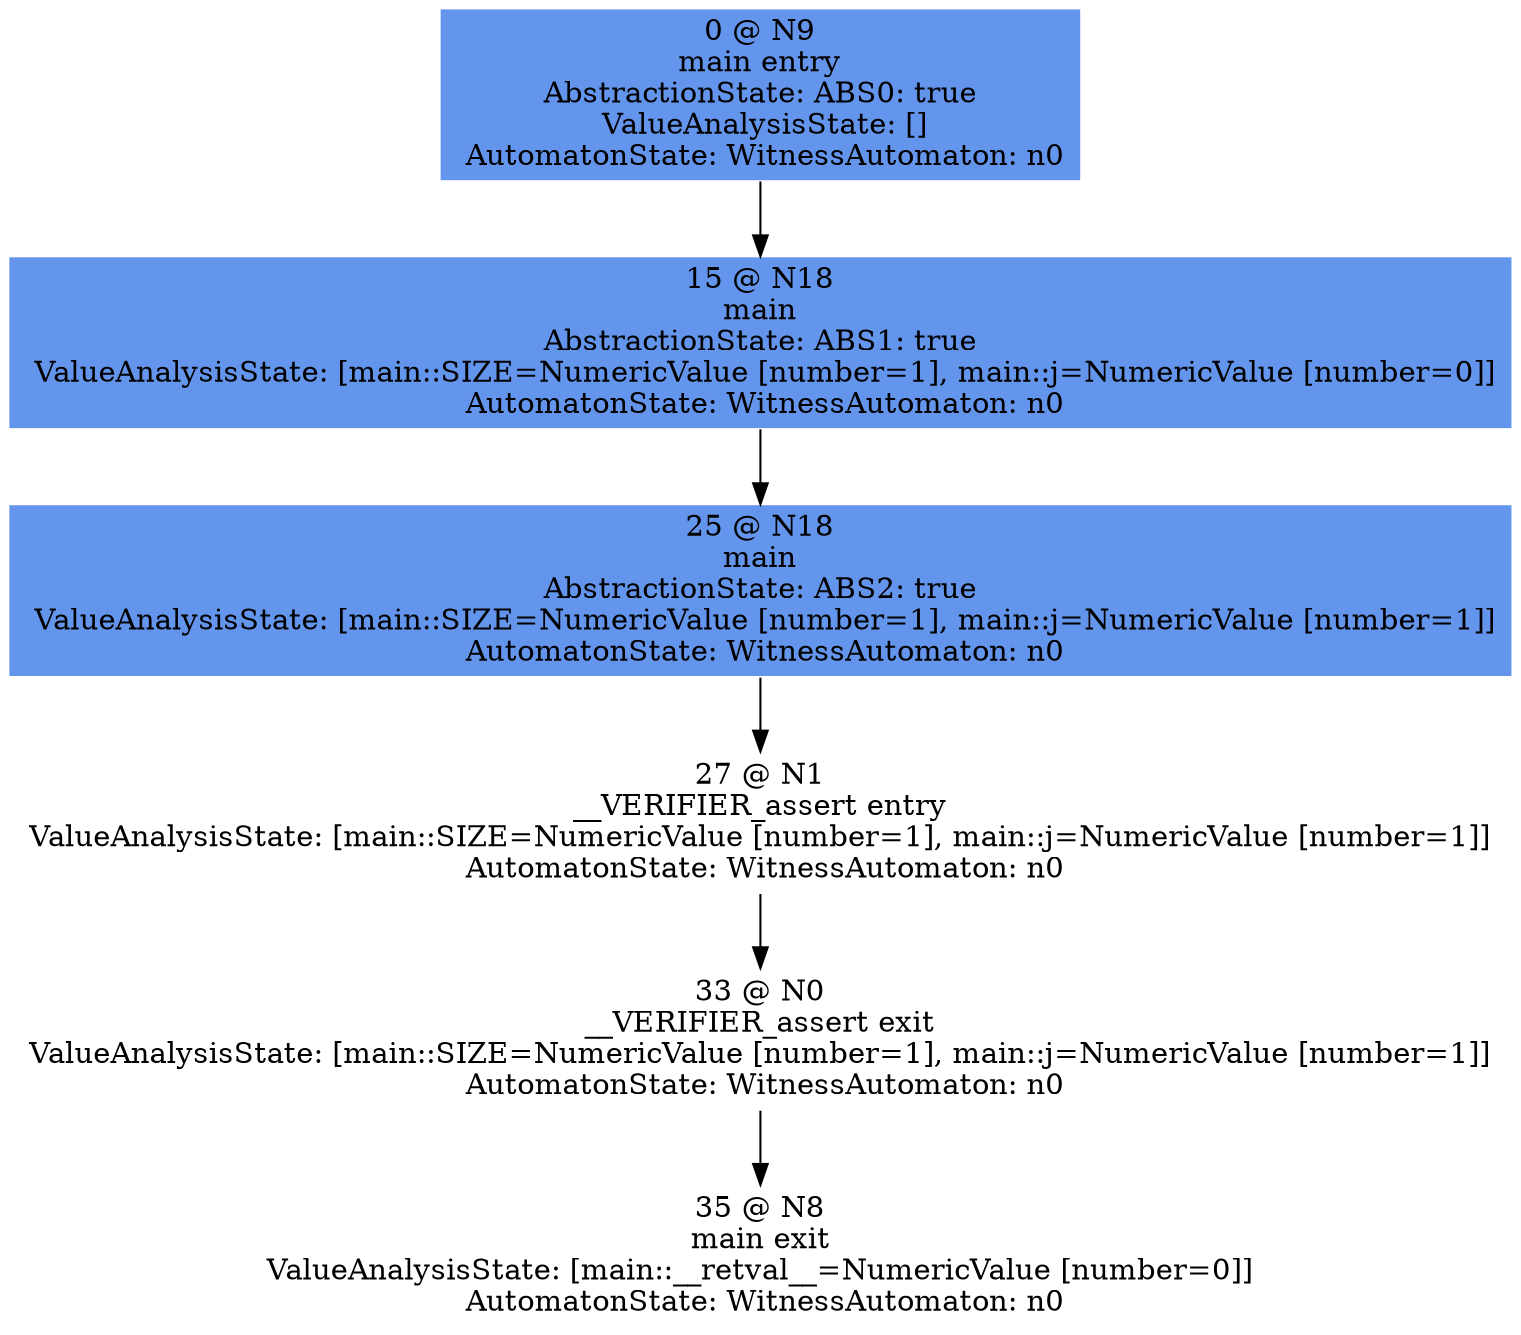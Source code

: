digraph ARG {
node [style="filled" shape="box" color="white"]
0 [fillcolor="cornflowerblue" label="0 @ N9\nmain entry\nAbstractionState: ABS0: true\n ValueAnalysisState: []\n AutomatonState: WitnessAutomaton: n0\n" id="0"]
15 [fillcolor="cornflowerblue" label="15 @ N18\nmain\nAbstractionState: ABS1: true\n ValueAnalysisState: [main::SIZE=NumericValue [number=1], main::j=NumericValue [number=0]]\n AutomatonState: WitnessAutomaton: n0\n" id="15"]
25 [fillcolor="cornflowerblue" label="25 @ N18\nmain\nAbstractionState: ABS2: true\n ValueAnalysisState: [main::SIZE=NumericValue [number=1], main::j=NumericValue [number=1]]\n AutomatonState: WitnessAutomaton: n0\n" id="25"]
27 [label="27 @ N1\n__VERIFIER_assert entry\nValueAnalysisState: [main::SIZE=NumericValue [number=1], main::j=NumericValue [number=1]]\n AutomatonState: WitnessAutomaton: n0\n" id="27"]
33 [label="33 @ N0\n__VERIFIER_assert exit\nValueAnalysisState: [main::SIZE=NumericValue [number=1], main::j=NumericValue [number=1]]\n AutomatonState: WitnessAutomaton: n0\n" id="33"]
35 [label="35 @ N8\nmain exit\nValueAnalysisState: [main::__retval__=NumericValue [number=0]]\n AutomatonState: WitnessAutomaton: n0\n" id="35"]
0 -> 15 []
15 -> 25 []
25 -> 27 []
27 -> 33 []
33 -> 35 []
}
